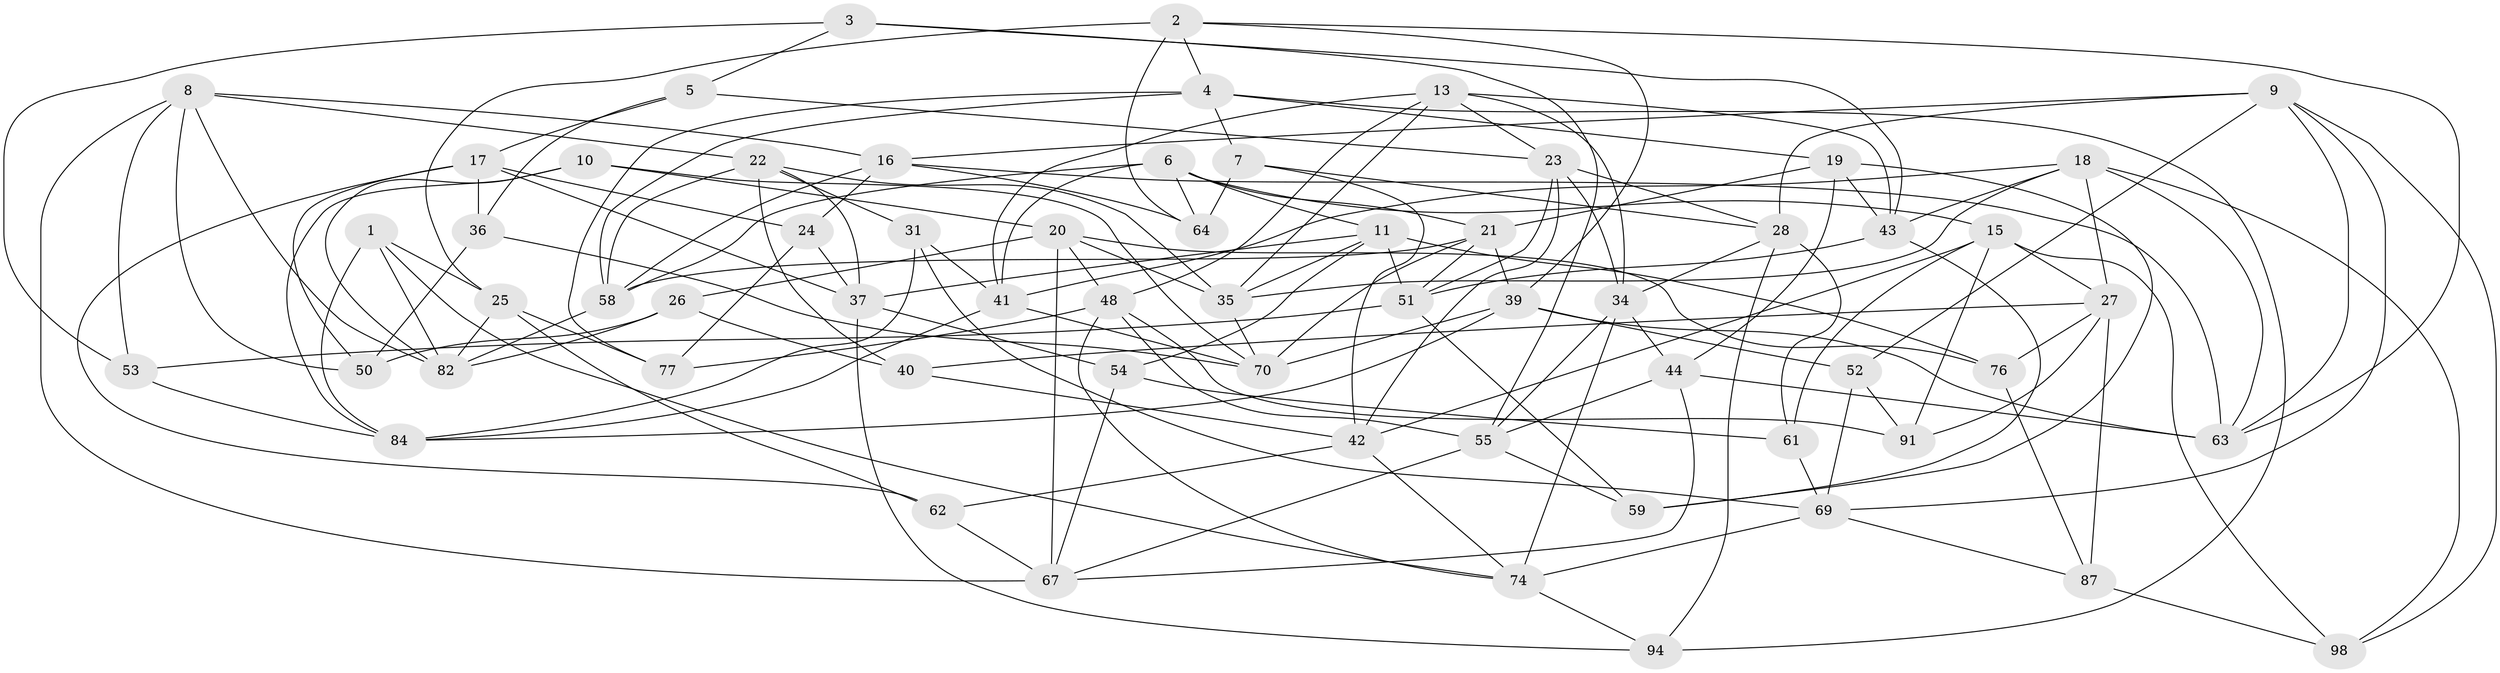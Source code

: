 // original degree distribution, {4: 1.0}
// Generated by graph-tools (version 1.1) at 2025/11/02/21/25 10:11:16]
// undirected, 62 vertices, 160 edges
graph export_dot {
graph [start="1"]
  node [color=gray90,style=filled];
  1;
  2 [super="+97"];
  3;
  4 [super="+32"];
  5;
  6 [super="+12"];
  7;
  8 [super="+49"];
  9 [super="+99"];
  10;
  11 [super="+14"];
  13 [super="+33"];
  15 [super="+80"];
  16 [super="+93"];
  17 [super="+75"];
  18 [super="+30"];
  19 [super="+29"];
  20 [super="+86"];
  21 [super="+88"];
  22 [super="+45"];
  23 [super="+68"];
  24;
  25 [super="+46"];
  26;
  27 [super="+66"];
  28 [super="+56"];
  31;
  34 [super="+47"];
  35 [super="+72"];
  36;
  37 [super="+38"];
  39 [super="+79"];
  40;
  41 [super="+83"];
  42 [super="+71"];
  43 [super="+65"];
  44 [super="+57"];
  48 [super="+60"];
  50;
  51 [super="+89"];
  52;
  53;
  54;
  55 [super="+95"];
  58 [super="+73"];
  59;
  61;
  62;
  63 [super="+81"];
  64;
  67 [super="+78"];
  69 [super="+100"];
  70 [super="+96"];
  74 [super="+85"];
  76;
  77;
  82 [super="+90"];
  84 [super="+92"];
  87;
  91;
  94;
  98;
  1 -- 25;
  1 -- 82;
  1 -- 74;
  1 -- 84;
  2 -- 63;
  2 -- 25 [weight=2];
  2 -- 39;
  2 -- 64;
  2 -- 4;
  3 -- 55;
  3 -- 43;
  3 -- 5;
  3 -- 53;
  4 -- 94;
  4 -- 77;
  4 -- 19;
  4 -- 58;
  4 -- 7;
  5 -- 36;
  5 -- 17;
  5 -- 23;
  6 -- 11;
  6 -- 21;
  6 -- 64;
  6 -- 58;
  6 -- 15;
  6 -- 41;
  7 -- 64;
  7 -- 42;
  7 -- 28;
  8 -- 22;
  8 -- 50;
  8 -- 82;
  8 -- 67;
  8 -- 53;
  8 -- 16;
  9 -- 69;
  9 -- 52;
  9 -- 98;
  9 -- 63;
  9 -- 28;
  9 -- 16;
  10 -- 70;
  10 -- 82;
  10 -- 84;
  10 -- 20;
  11 -- 54;
  11 -- 35;
  11 -- 51;
  11 -- 76;
  11 -- 37;
  13 -- 35;
  13 -- 41;
  13 -- 48;
  13 -- 23;
  13 -- 34;
  13 -- 43;
  15 -- 91;
  15 -- 98;
  15 -- 27;
  15 -- 61;
  15 -- 42;
  16 -- 64;
  16 -- 63;
  16 -- 58;
  16 -- 24;
  17 -- 62;
  17 -- 24;
  17 -- 50;
  17 -- 36;
  17 -- 37;
  18 -- 41;
  18 -- 63;
  18 -- 43;
  18 -- 27;
  18 -- 98;
  18 -- 35;
  19 -- 59;
  19 -- 44 [weight=2];
  19 -- 21;
  19 -- 43;
  20 -- 76;
  20 -- 26;
  20 -- 35;
  20 -- 67;
  20 -- 48;
  21 -- 39;
  21 -- 51;
  21 -- 58;
  21 -- 70;
  22 -- 40;
  22 -- 58;
  22 -- 31;
  22 -- 37;
  22 -- 35;
  23 -- 42;
  23 -- 34;
  23 -- 51;
  23 -- 28;
  24 -- 37;
  24 -- 77;
  25 -- 82;
  25 -- 77;
  25 -- 62;
  26 -- 82;
  26 -- 40;
  26 -- 50;
  27 -- 76;
  27 -- 40;
  27 -- 91;
  27 -- 87;
  28 -- 94;
  28 -- 61;
  28 -- 34;
  31 -- 84;
  31 -- 69;
  31 -- 41;
  34 -- 44;
  34 -- 74;
  34 -- 55;
  35 -- 70;
  36 -- 50;
  36 -- 70;
  37 -- 54;
  37 -- 94;
  39 -- 84;
  39 -- 70;
  39 -- 52;
  39 -- 63;
  40 -- 42;
  41 -- 70;
  41 -- 84;
  42 -- 62;
  42 -- 74;
  43 -- 51;
  43 -- 59;
  44 -- 63;
  44 -- 67;
  44 -- 55;
  48 -- 91;
  48 -- 74;
  48 -- 77;
  48 -- 55;
  51 -- 59;
  51 -- 53;
  52 -- 91;
  52 -- 69;
  53 -- 84;
  54 -- 61;
  54 -- 67;
  55 -- 59;
  55 -- 67;
  58 -- 82;
  61 -- 69;
  62 -- 67;
  69 -- 74;
  69 -- 87;
  74 -- 94;
  76 -- 87;
  87 -- 98;
}
